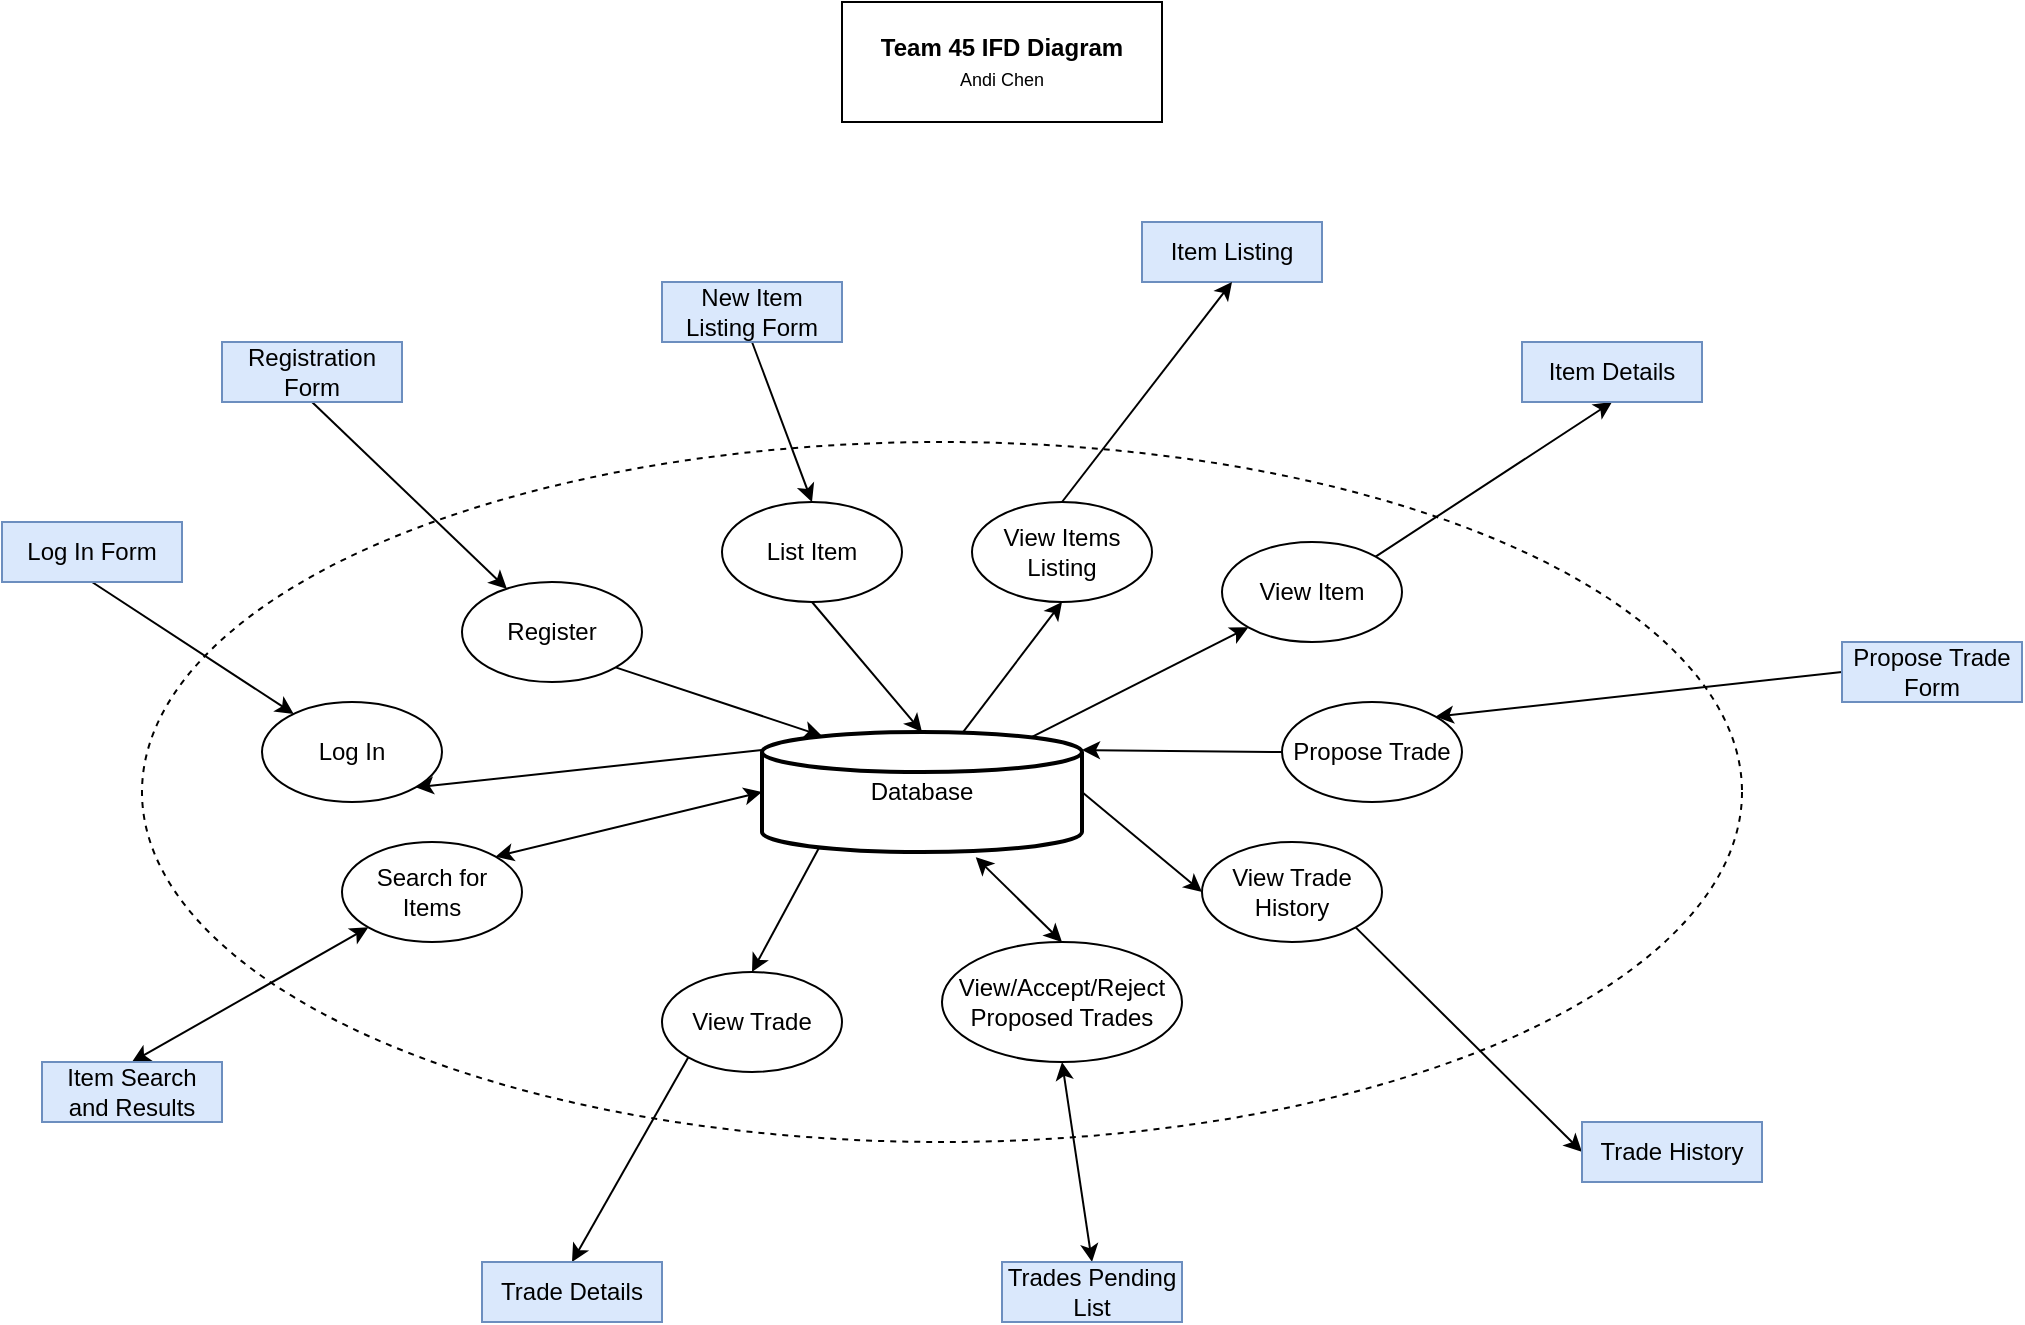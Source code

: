 <mxfile version="19.0.3" type="github"><diagram id="BMoUkIUo5kyOWSj_WApf" name="Page-1"><mxGraphModel dx="946" dy="515" grid="1" gridSize="10" guides="1" tooltips="1" connect="1" arrows="1" fold="1" page="1" pageScale="1" pageWidth="1100" pageHeight="850" math="0" shadow="0"><root><mxCell id="0"/><mxCell id="1" parent="0"/><mxCell id="znPtPWdc5yuSQGXpDEyH-3" value="" style="ellipse;whiteSpace=wrap;html=1;dashed=1;fillColor=none;" parent="1" vertex="1"><mxGeometry x="120" y="240" width="800" height="350" as="geometry"/></mxCell><mxCell id="znPtPWdc5yuSQGXpDEyH-25" style="edgeStyle=none;rounded=0;orthogonalLoop=1;jettySize=auto;html=1;exitX=0;exitY=0.15;exitDx=0;exitDy=0;exitPerimeter=0;entryX=1;entryY=1;entryDx=0;entryDy=0;" parent="1" source="znPtPWdc5yuSQGXpDEyH-1" target="znPtPWdc5yuSQGXpDEyH-6" edge="1"><mxGeometry relative="1" as="geometry"/></mxCell><mxCell id="znPtPWdc5yuSQGXpDEyH-29" style="edgeStyle=none;rounded=0;orthogonalLoop=1;jettySize=auto;html=1;exitX=0.623;exitY=0.019;exitDx=0;exitDy=0;exitPerimeter=0;entryX=0.5;entryY=1;entryDx=0;entryDy=0;" parent="1" source="znPtPWdc5yuSQGXpDEyH-1" target="znPtPWdc5yuSQGXpDEyH-19" edge="1"><mxGeometry relative="1" as="geometry"/></mxCell><mxCell id="znPtPWdc5yuSQGXpDEyH-36" style="edgeStyle=none;rounded=0;orthogonalLoop=1;jettySize=auto;html=1;exitX=1;exitY=0.5;exitDx=0;exitDy=0;exitPerimeter=0;entryX=0;entryY=0.5;entryDx=0;entryDy=0;" parent="1" source="znPtPWdc5yuSQGXpDEyH-1" target="znPtPWdc5yuSQGXpDEyH-31" edge="1"><mxGeometry relative="1" as="geometry"/></mxCell><mxCell id="znPtPWdc5yuSQGXpDEyH-40" style="edgeStyle=none;rounded=0;orthogonalLoop=1;jettySize=auto;html=1;exitX=0.668;exitY=1.043;exitDx=0;exitDy=0;exitPerimeter=0;entryX=0.5;entryY=0;entryDx=0;entryDy=0;startArrow=classic;startFill=1;" parent="1" source="znPtPWdc5yuSQGXpDEyH-1" target="znPtPWdc5yuSQGXpDEyH-8" edge="1"><mxGeometry relative="1" as="geometry"/></mxCell><mxCell id="znPtPWdc5yuSQGXpDEyH-50" style="edgeStyle=none;rounded=0;orthogonalLoop=1;jettySize=auto;html=1;exitX=0.813;exitY=0.083;exitDx=0;exitDy=0;exitPerimeter=0;entryX=0;entryY=1;entryDx=0;entryDy=0;" parent="1" source="znPtPWdc5yuSQGXpDEyH-1" target="znPtPWdc5yuSQGXpDEyH-47" edge="1"><mxGeometry relative="1" as="geometry"/></mxCell><mxCell id="znPtPWdc5yuSQGXpDEyH-51" style="edgeStyle=none;rounded=0;orthogonalLoop=1;jettySize=auto;html=1;exitX=0;exitY=0.5;exitDx=0;exitDy=0;exitPerimeter=0;entryX=1;entryY=0;entryDx=0;entryDy=0;startArrow=classic;startFill=1;" parent="1" source="znPtPWdc5yuSQGXpDEyH-1" target="znPtPWdc5yuSQGXpDEyH-9" edge="1"><mxGeometry relative="1" as="geometry"/></mxCell><mxCell id="znPtPWdc5yuSQGXpDEyH-54" style="edgeStyle=none;rounded=0;orthogonalLoop=1;jettySize=auto;html=1;exitX=0.188;exitY=0.917;exitDx=0;exitDy=0;exitPerimeter=0;entryX=0.5;entryY=0;entryDx=0;entryDy=0;startArrow=none;startFill=0;" parent="1" source="znPtPWdc5yuSQGXpDEyH-1" target="znPtPWdc5yuSQGXpDEyH-53" edge="1"><mxGeometry relative="1" as="geometry"/></mxCell><mxCell id="znPtPWdc5yuSQGXpDEyH-1" value="Database" style="strokeWidth=2;html=1;shape=mxgraph.flowchart.database;whiteSpace=wrap;" parent="1" vertex="1"><mxGeometry x="430" y="385" width="160" height="60" as="geometry"/></mxCell><mxCell id="znPtPWdc5yuSQGXpDEyH-37" style="edgeStyle=none;rounded=0;orthogonalLoop=1;jettySize=auto;html=1;exitX=0;exitY=0.5;exitDx=0;exitDy=0;entryX=1;entryY=0.15;entryDx=0;entryDy=0;entryPerimeter=0;" parent="1" source="znPtPWdc5yuSQGXpDEyH-4" target="znPtPWdc5yuSQGXpDEyH-1" edge="1"><mxGeometry relative="1" as="geometry"/></mxCell><mxCell id="znPtPWdc5yuSQGXpDEyH-4" value="Propose Trade" style="ellipse;whiteSpace=wrap;html=1;" parent="1" vertex="1"><mxGeometry x="690" y="370" width="90" height="50" as="geometry"/></mxCell><mxCell id="znPtPWdc5yuSQGXpDEyH-28" style="edgeStyle=none;rounded=0;orthogonalLoop=1;jettySize=auto;html=1;exitX=0.5;exitY=1;exitDx=0;exitDy=0;entryX=0.5;entryY=0;entryDx=0;entryDy=0;entryPerimeter=0;" parent="1" source="znPtPWdc5yuSQGXpDEyH-5" target="znPtPWdc5yuSQGXpDEyH-1" edge="1"><mxGeometry relative="1" as="geometry"/></mxCell><mxCell id="znPtPWdc5yuSQGXpDEyH-5" value="List Item" style="ellipse;whiteSpace=wrap;html=1;" parent="1" vertex="1"><mxGeometry x="410" y="270" width="90" height="50" as="geometry"/></mxCell><mxCell id="znPtPWdc5yuSQGXpDEyH-6" value="Log In" style="ellipse;whiteSpace=wrap;html=1;" parent="1" vertex="1"><mxGeometry x="180" y="370" width="90" height="50" as="geometry"/></mxCell><mxCell id="znPtPWdc5yuSQGXpDEyH-27" style="edgeStyle=none;rounded=0;orthogonalLoop=1;jettySize=auto;html=1;exitX=1;exitY=1;exitDx=0;exitDy=0;entryX=0.187;entryY=0.032;entryDx=0;entryDy=0;entryPerimeter=0;" parent="1" source="znPtPWdc5yuSQGXpDEyH-7" target="znPtPWdc5yuSQGXpDEyH-1" edge="1"><mxGeometry relative="1" as="geometry"/></mxCell><mxCell id="znPtPWdc5yuSQGXpDEyH-7" value="Register" style="ellipse;whiteSpace=wrap;html=1;" parent="1" vertex="1"><mxGeometry x="280" y="310" width="90" height="50" as="geometry"/></mxCell><mxCell id="znPtPWdc5yuSQGXpDEyH-43" style="edgeStyle=none;rounded=0;orthogonalLoop=1;jettySize=auto;html=1;exitX=0.5;exitY=1;exitDx=0;exitDy=0;entryX=0.5;entryY=0;entryDx=0;entryDy=0;startArrow=classic;startFill=1;" parent="1" source="znPtPWdc5yuSQGXpDEyH-8" target="znPtPWdc5yuSQGXpDEyH-30" edge="1"><mxGeometry relative="1" as="geometry"/></mxCell><mxCell id="znPtPWdc5yuSQGXpDEyH-8" value="View/Accept/Reject Proposed Trades" style="ellipse;whiteSpace=wrap;html=1;" parent="1" vertex="1"><mxGeometry x="520" y="490" width="120" height="60" as="geometry"/></mxCell><mxCell id="znPtPWdc5yuSQGXpDEyH-23" style="edgeStyle=none;rounded=0;orthogonalLoop=1;jettySize=auto;html=1;exitX=0;exitY=1;exitDx=0;exitDy=0;entryX=0.5;entryY=0;entryDx=0;entryDy=0;startArrow=classic;startFill=1;" parent="1" source="znPtPWdc5yuSQGXpDEyH-9" target="znPtPWdc5yuSQGXpDEyH-21" edge="1"><mxGeometry relative="1" as="geometry"/></mxCell><mxCell id="znPtPWdc5yuSQGXpDEyH-9" value="Search for Items" style="ellipse;whiteSpace=wrap;html=1;" parent="1" vertex="1"><mxGeometry x="220" y="440" width="90" height="50" as="geometry"/></mxCell><mxCell id="znPtPWdc5yuSQGXpDEyH-12" style="rounded=0;orthogonalLoop=1;jettySize=auto;html=1;exitX=0.5;exitY=1;exitDx=0;exitDy=0;" parent="1" source="znPtPWdc5yuSQGXpDEyH-10" target="znPtPWdc5yuSQGXpDEyH-6" edge="1"><mxGeometry relative="1" as="geometry"/></mxCell><mxCell id="znPtPWdc5yuSQGXpDEyH-10" value="Log In Form" style="rounded=0;whiteSpace=wrap;html=1;fillColor=#dae8fc;strokeColor=#6c8ebf;" parent="1" vertex="1"><mxGeometry x="50" y="280" width="90" height="30" as="geometry"/></mxCell><mxCell id="znPtPWdc5yuSQGXpDEyH-14" style="edgeStyle=none;rounded=0;orthogonalLoop=1;jettySize=auto;html=1;exitX=0.5;exitY=1;exitDx=0;exitDy=0;" parent="1" source="znPtPWdc5yuSQGXpDEyH-13" target="znPtPWdc5yuSQGXpDEyH-7" edge="1"><mxGeometry relative="1" as="geometry"/></mxCell><mxCell id="znPtPWdc5yuSQGXpDEyH-13" value="Registration Form" style="rounded=0;whiteSpace=wrap;html=1;fillColor=#dae8fc;strokeColor=#6c8ebf;" parent="1" vertex="1"><mxGeometry x="160" y="190" width="90" height="30" as="geometry"/></mxCell><mxCell id="znPtPWdc5yuSQGXpDEyH-15" value="Item Listing" style="rounded=0;whiteSpace=wrap;html=1;fillColor=#dae8fc;strokeColor=#6c8ebf;" parent="1" vertex="1"><mxGeometry x="620" y="130" width="90" height="30" as="geometry"/></mxCell><mxCell id="znPtPWdc5yuSQGXpDEyH-34" style="edgeStyle=none;rounded=0;orthogonalLoop=1;jettySize=auto;html=1;exitX=0.5;exitY=0;exitDx=0;exitDy=0;entryX=0.5;entryY=1;entryDx=0;entryDy=0;" parent="1" source="znPtPWdc5yuSQGXpDEyH-19" target="znPtPWdc5yuSQGXpDEyH-15" edge="1"><mxGeometry relative="1" as="geometry"/></mxCell><mxCell id="znPtPWdc5yuSQGXpDEyH-19" value="View Items Listing" style="ellipse;whiteSpace=wrap;html=1;" parent="1" vertex="1"><mxGeometry x="535" y="270" width="90" height="50" as="geometry"/></mxCell><mxCell id="znPtPWdc5yuSQGXpDEyH-21" value="Item Search and Results" style="rounded=0;whiteSpace=wrap;html=1;fillColor=#dae8fc;strokeColor=#6c8ebf;" parent="1" vertex="1"><mxGeometry x="70" y="550" width="90" height="30" as="geometry"/></mxCell><mxCell id="znPtPWdc5yuSQGXpDEyH-30" value="Trades Pending List" style="rounded=0;whiteSpace=wrap;html=1;fillColor=#dae8fc;strokeColor=#6c8ebf;" parent="1" vertex="1"><mxGeometry x="550" y="650" width="90" height="30" as="geometry"/></mxCell><mxCell id="znPtPWdc5yuSQGXpDEyH-35" style="edgeStyle=none;rounded=0;orthogonalLoop=1;jettySize=auto;html=1;exitX=1;exitY=1;exitDx=0;exitDy=0;entryX=0;entryY=0.5;entryDx=0;entryDy=0;" parent="1" source="znPtPWdc5yuSQGXpDEyH-31" target="znPtPWdc5yuSQGXpDEyH-52" edge="1"><mxGeometry relative="1" as="geometry"/></mxCell><mxCell id="znPtPWdc5yuSQGXpDEyH-31" value="View Trade History" style="ellipse;whiteSpace=wrap;html=1;" parent="1" vertex="1"><mxGeometry x="650" y="440" width="90" height="50" as="geometry"/></mxCell><mxCell id="znPtPWdc5yuSQGXpDEyH-33" style="edgeStyle=none;rounded=0;orthogonalLoop=1;jettySize=auto;html=1;exitX=0.5;exitY=1;exitDx=0;exitDy=0;entryX=0.5;entryY=0;entryDx=0;entryDy=0;" parent="1" source="znPtPWdc5yuSQGXpDEyH-32" target="znPtPWdc5yuSQGXpDEyH-5" edge="1"><mxGeometry relative="1" as="geometry"/></mxCell><mxCell id="znPtPWdc5yuSQGXpDEyH-32" value="New Item Listing Form" style="rounded=0;whiteSpace=wrap;html=1;fillColor=#dae8fc;strokeColor=#6c8ebf;" parent="1" vertex="1"><mxGeometry x="380" y="160" width="90" height="30" as="geometry"/></mxCell><mxCell id="znPtPWdc5yuSQGXpDEyH-39" style="edgeStyle=none;rounded=0;orthogonalLoop=1;jettySize=auto;html=1;exitX=0;exitY=0.5;exitDx=0;exitDy=0;entryX=1;entryY=0;entryDx=0;entryDy=0;" parent="1" source="znPtPWdc5yuSQGXpDEyH-38" target="znPtPWdc5yuSQGXpDEyH-4" edge="1"><mxGeometry relative="1" as="geometry"/></mxCell><mxCell id="znPtPWdc5yuSQGXpDEyH-38" value="Propose Trade Form" style="rounded=0;whiteSpace=wrap;html=1;fillColor=#dae8fc;strokeColor=#6c8ebf;" parent="1" vertex="1"><mxGeometry x="970" y="340" width="90" height="30" as="geometry"/></mxCell><mxCell id="znPtPWdc5yuSQGXpDEyH-49" style="edgeStyle=none;rounded=0;orthogonalLoop=1;jettySize=auto;html=1;exitX=1;exitY=0;exitDx=0;exitDy=0;entryX=0.5;entryY=1;entryDx=0;entryDy=0;" parent="1" source="znPtPWdc5yuSQGXpDEyH-47" target="znPtPWdc5yuSQGXpDEyH-48" edge="1"><mxGeometry relative="1" as="geometry"/></mxCell><mxCell id="znPtPWdc5yuSQGXpDEyH-47" value="View Item" style="ellipse;whiteSpace=wrap;html=1;" parent="1" vertex="1"><mxGeometry x="660" y="290" width="90" height="50" as="geometry"/></mxCell><mxCell id="znPtPWdc5yuSQGXpDEyH-48" value="Item Details" style="rounded=0;whiteSpace=wrap;html=1;fillColor=#dae8fc;strokeColor=#6c8ebf;" parent="1" vertex="1"><mxGeometry x="810" y="190" width="90" height="30" as="geometry"/></mxCell><mxCell id="znPtPWdc5yuSQGXpDEyH-52" value="Trade History" style="rounded=0;whiteSpace=wrap;html=1;fillColor=#dae8fc;strokeColor=#6c8ebf;" parent="1" vertex="1"><mxGeometry x="840" y="580" width="90" height="30" as="geometry"/></mxCell><mxCell id="znPtPWdc5yuSQGXpDEyH-56" style="edgeStyle=none;rounded=0;orthogonalLoop=1;jettySize=auto;html=1;exitX=0;exitY=1;exitDx=0;exitDy=0;entryX=0.5;entryY=0;entryDx=0;entryDy=0;startArrow=none;startFill=0;" parent="1" source="znPtPWdc5yuSQGXpDEyH-53" target="znPtPWdc5yuSQGXpDEyH-55" edge="1"><mxGeometry relative="1" as="geometry"/></mxCell><mxCell id="znPtPWdc5yuSQGXpDEyH-53" value="View Trade" style="ellipse;whiteSpace=wrap;html=1;" parent="1" vertex="1"><mxGeometry x="380" y="505" width="90" height="50" as="geometry"/></mxCell><mxCell id="znPtPWdc5yuSQGXpDEyH-55" value="Trade Details" style="rounded=0;whiteSpace=wrap;html=1;fillColor=#dae8fc;strokeColor=#6c8ebf;" parent="1" vertex="1"><mxGeometry x="290" y="650" width="90" height="30" as="geometry"/></mxCell><mxCell id="znPtPWdc5yuSQGXpDEyH-57" value="&lt;b&gt;Team 45 IFD Diagram&lt;/b&gt;&lt;br&gt;&lt;font style=&quot;font-size: 9px;&quot;&gt;Andi Chen&lt;/font&gt;" style="rounded=0;whiteSpace=wrap;html=1;shadow=0;" parent="1" vertex="1"><mxGeometry x="470" y="20" width="160" height="60" as="geometry"/></mxCell></root></mxGraphModel></diagram></mxfile>